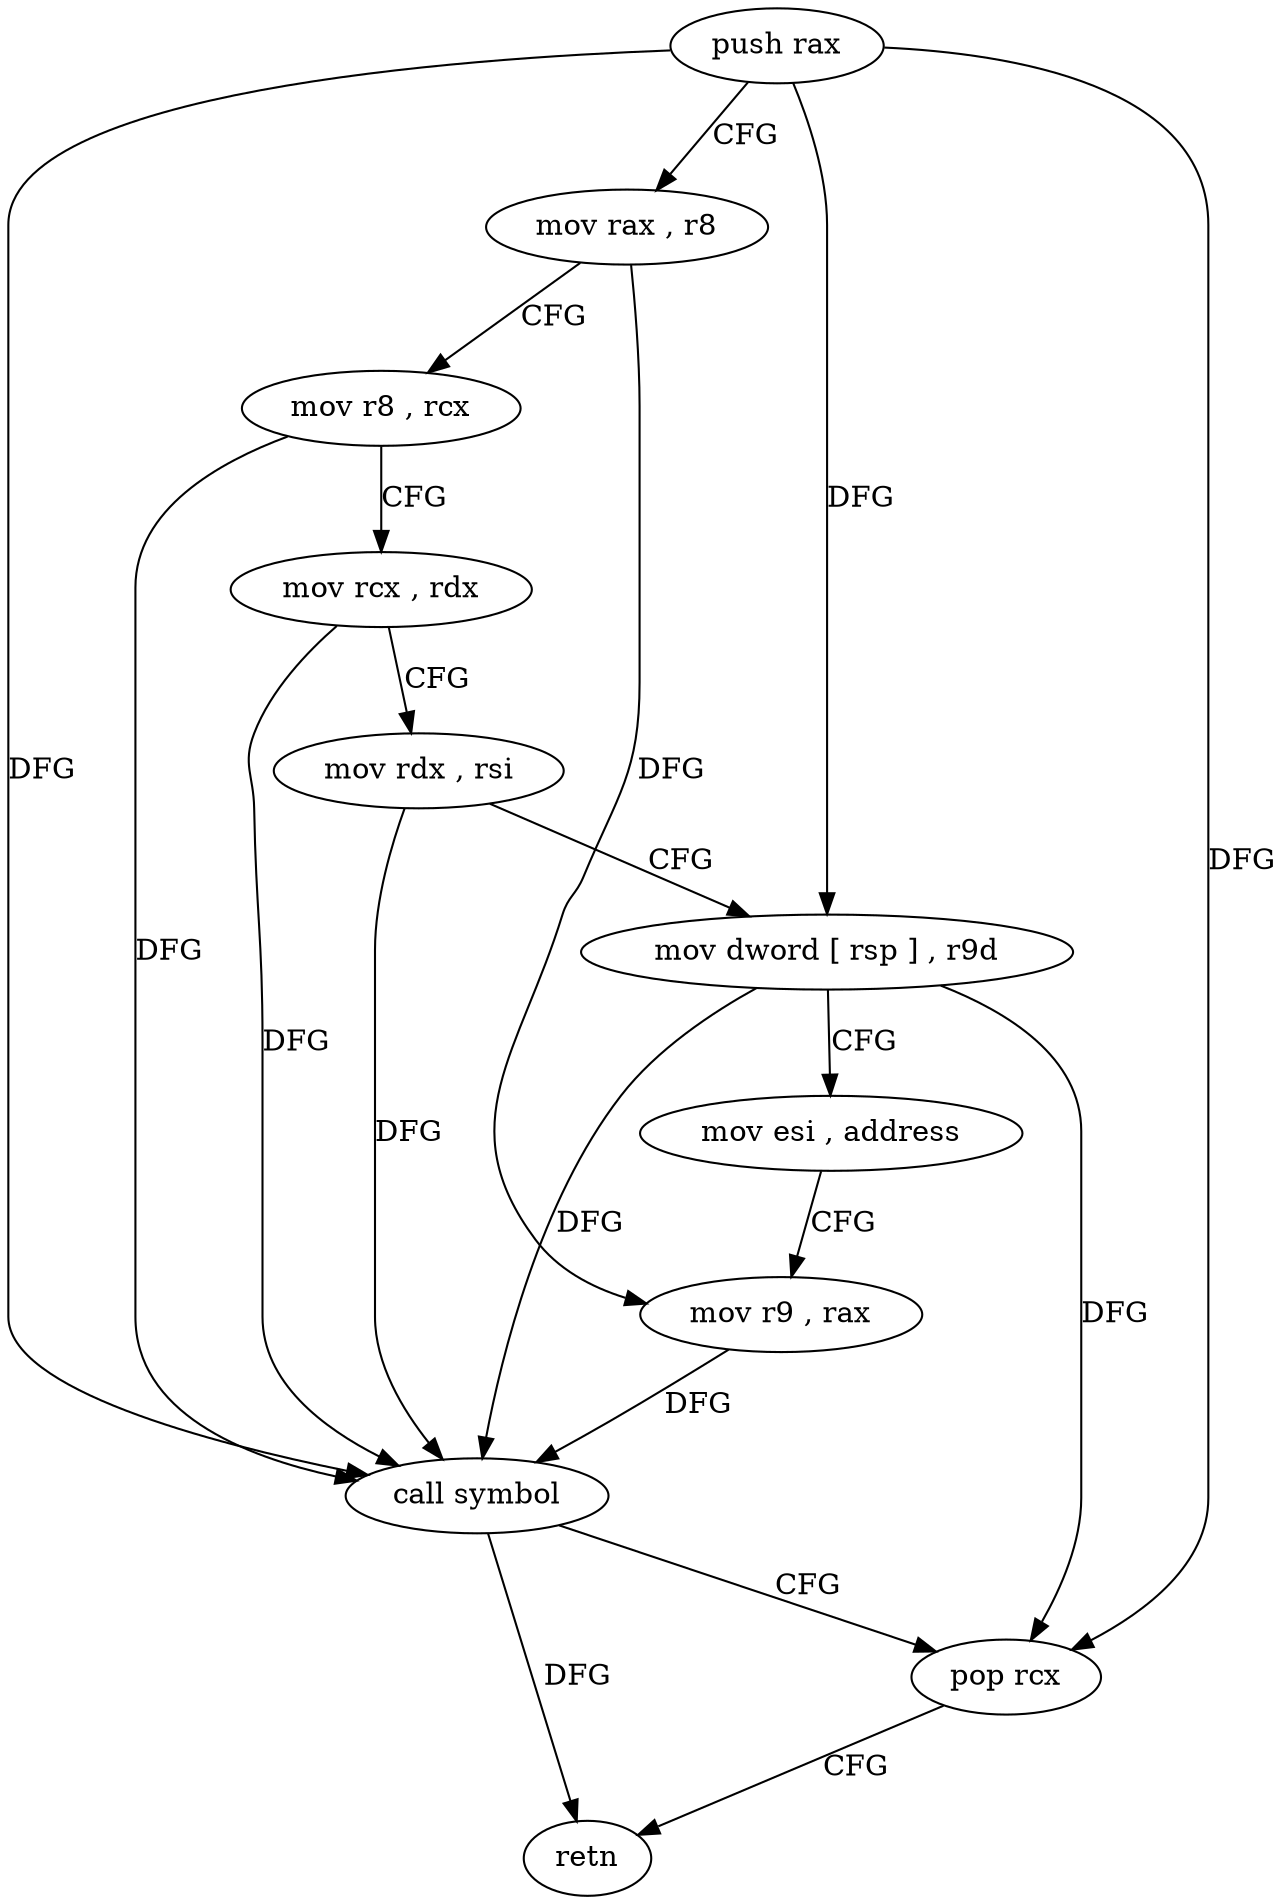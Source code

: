 digraph "func" {
"4288544" [label = "push rax" ]
"4288545" [label = "mov rax , r8" ]
"4288548" [label = "mov r8 , rcx" ]
"4288551" [label = "mov rcx , rdx" ]
"4288554" [label = "mov rdx , rsi" ]
"4288557" [label = "mov dword [ rsp ] , r9d" ]
"4288561" [label = "mov esi , address" ]
"4288566" [label = "mov r9 , rax" ]
"4288569" [label = "call symbol" ]
"4288574" [label = "pop rcx" ]
"4288575" [label = "retn" ]
"4288544" -> "4288545" [ label = "CFG" ]
"4288544" -> "4288557" [ label = "DFG" ]
"4288544" -> "4288569" [ label = "DFG" ]
"4288544" -> "4288574" [ label = "DFG" ]
"4288545" -> "4288548" [ label = "CFG" ]
"4288545" -> "4288566" [ label = "DFG" ]
"4288548" -> "4288551" [ label = "CFG" ]
"4288548" -> "4288569" [ label = "DFG" ]
"4288551" -> "4288554" [ label = "CFG" ]
"4288551" -> "4288569" [ label = "DFG" ]
"4288554" -> "4288557" [ label = "CFG" ]
"4288554" -> "4288569" [ label = "DFG" ]
"4288557" -> "4288561" [ label = "CFG" ]
"4288557" -> "4288569" [ label = "DFG" ]
"4288557" -> "4288574" [ label = "DFG" ]
"4288561" -> "4288566" [ label = "CFG" ]
"4288566" -> "4288569" [ label = "DFG" ]
"4288569" -> "4288574" [ label = "CFG" ]
"4288569" -> "4288575" [ label = "DFG" ]
"4288574" -> "4288575" [ label = "CFG" ]
}
